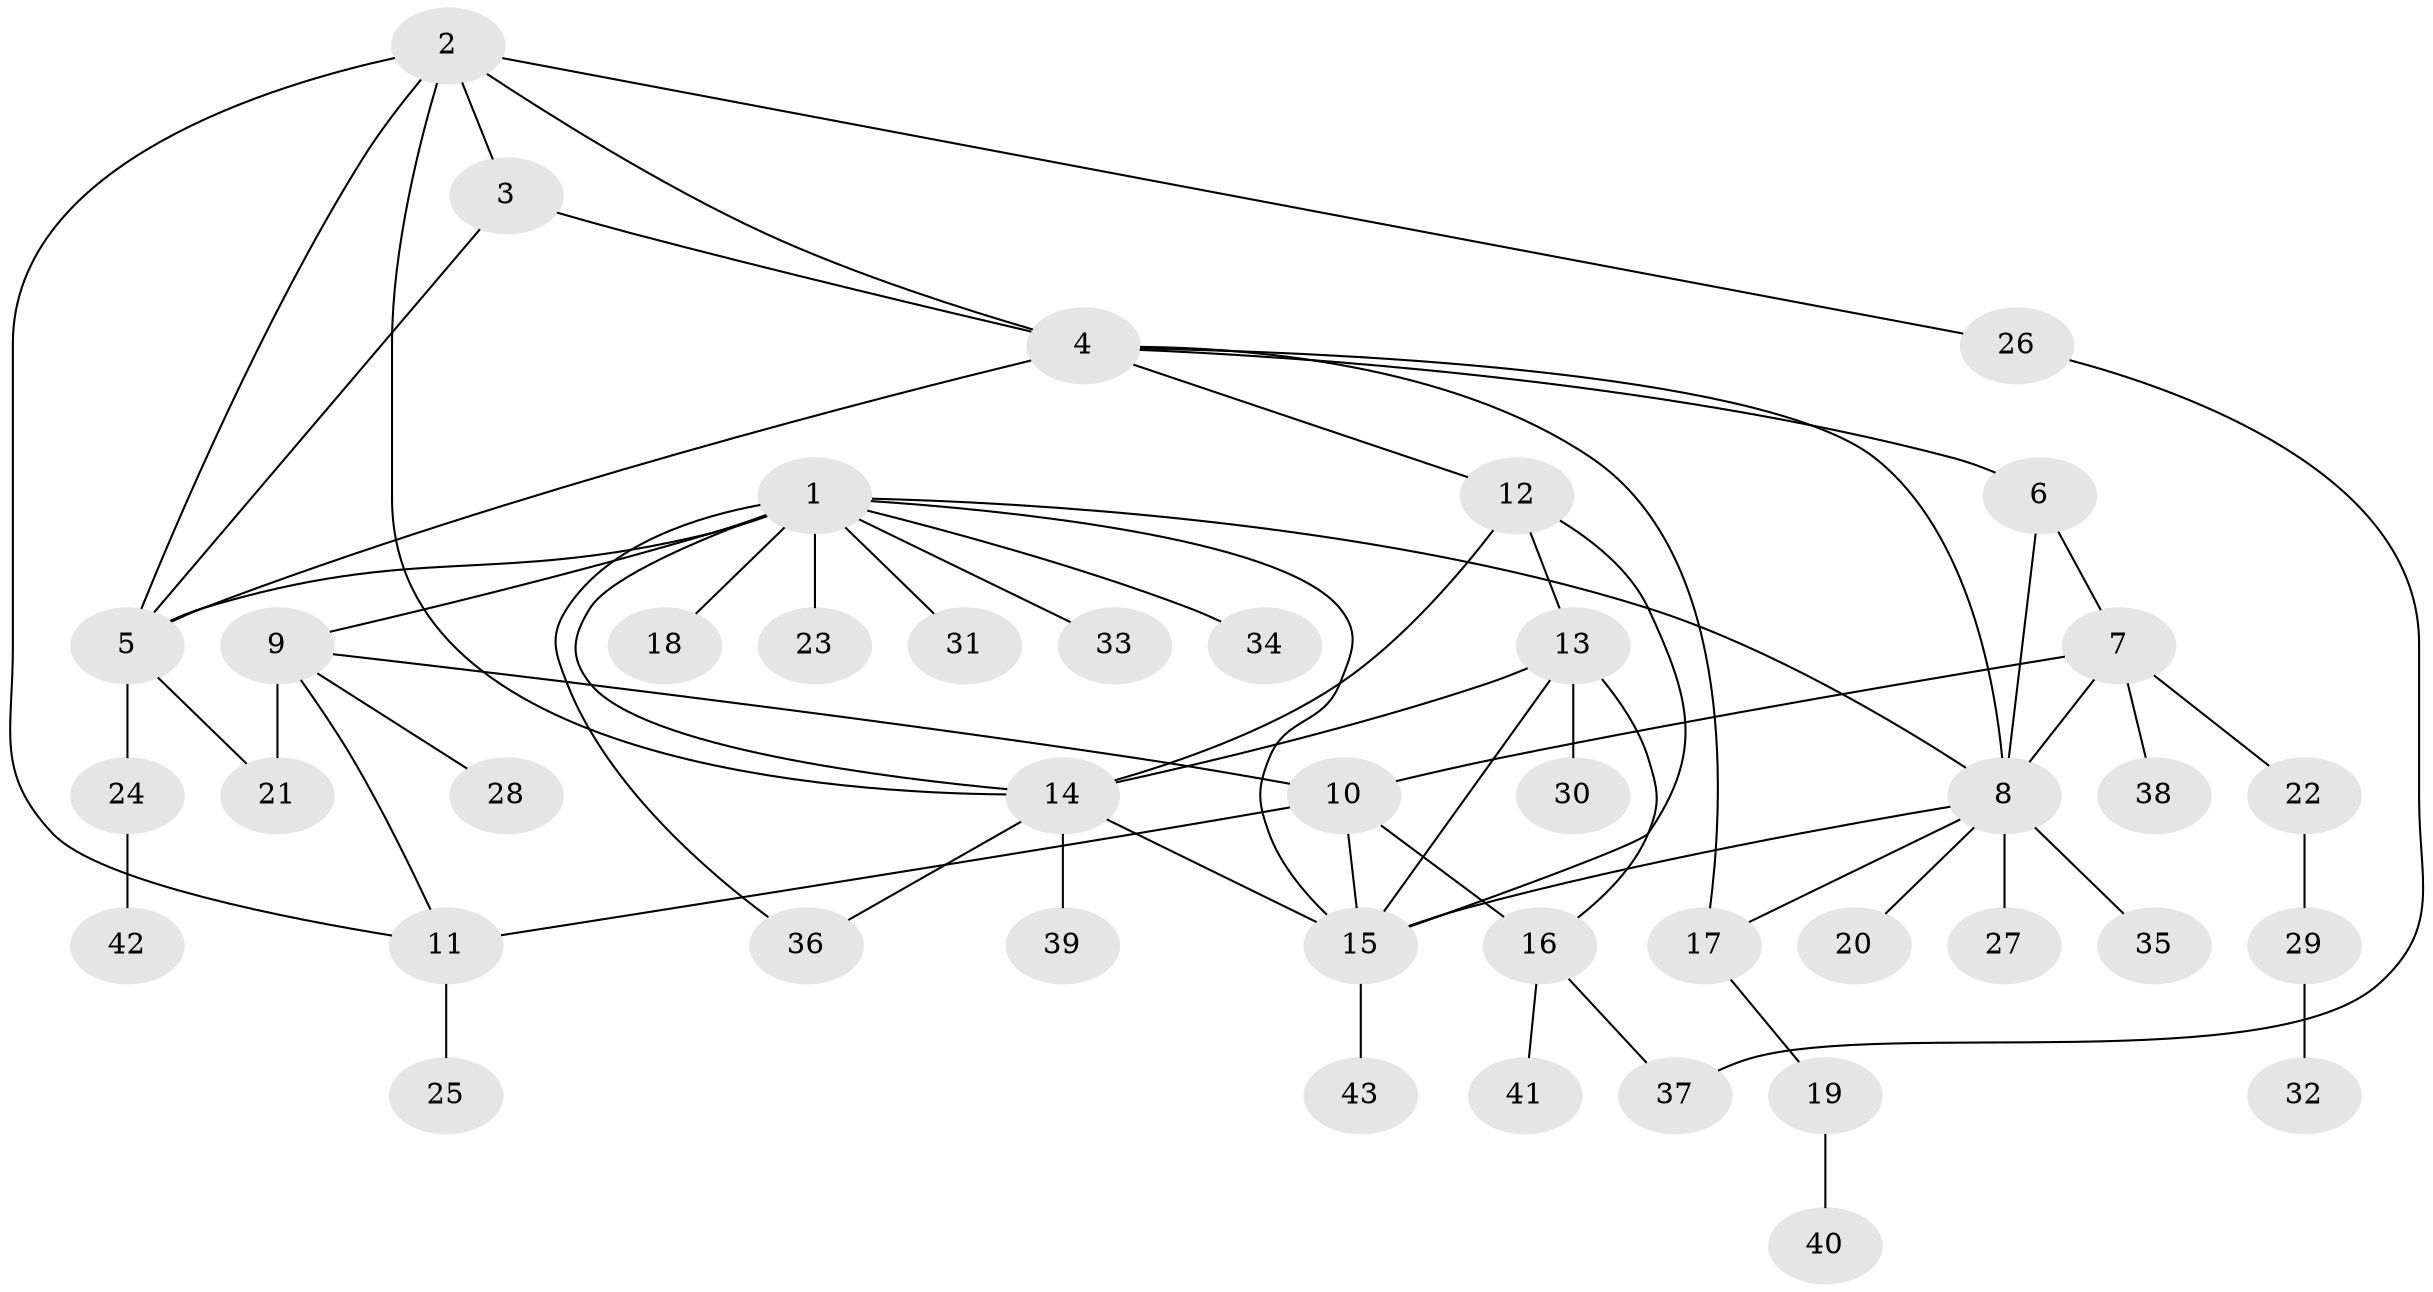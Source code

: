 // original degree distribution, {9: 0.03529411764705882, 5: 0.03529411764705882, 10: 0.023529411764705882, 4: 0.03529411764705882, 7: 0.047058823529411764, 6: 0.023529411764705882, 8: 0.03529411764705882, 3: 0.07058823529411765, 1: 0.5176470588235295, 2: 0.17647058823529413}
// Generated by graph-tools (version 1.1) at 2025/37/03/09/25 02:37:29]
// undirected, 43 vertices, 64 edges
graph export_dot {
graph [start="1"]
  node [color=gray90,style=filled];
  1;
  2;
  3;
  4;
  5;
  6;
  7;
  8;
  9;
  10;
  11;
  12;
  13;
  14;
  15;
  16;
  17;
  18;
  19;
  20;
  21;
  22;
  23;
  24;
  25;
  26;
  27;
  28;
  29;
  30;
  31;
  32;
  33;
  34;
  35;
  36;
  37;
  38;
  39;
  40;
  41;
  42;
  43;
  1 -- 5 [weight=2.0];
  1 -- 8 [weight=2.0];
  1 -- 9 [weight=1.0];
  1 -- 14 [weight=1.0];
  1 -- 15 [weight=1.0];
  1 -- 18 [weight=1.0];
  1 -- 23 [weight=4.0];
  1 -- 31 [weight=1.0];
  1 -- 33 [weight=1.0];
  1 -- 34 [weight=1.0];
  1 -- 36 [weight=1.0];
  2 -- 3 [weight=1.0];
  2 -- 4 [weight=1.0];
  2 -- 5 [weight=1.0];
  2 -- 11 [weight=1.0];
  2 -- 14 [weight=1.0];
  2 -- 26 [weight=1.0];
  3 -- 4 [weight=1.0];
  3 -- 5 [weight=1.0];
  4 -- 5 [weight=2.0];
  4 -- 6 [weight=1.0];
  4 -- 8 [weight=1.0];
  4 -- 12 [weight=1.0];
  4 -- 17 [weight=1.0];
  5 -- 21 [weight=1.0];
  5 -- 24 [weight=1.0];
  6 -- 7 [weight=1.0];
  6 -- 8 [weight=5.0];
  7 -- 8 [weight=2.0];
  7 -- 10 [weight=1.0];
  7 -- 22 [weight=1.0];
  7 -- 38 [weight=1.0];
  8 -- 15 [weight=1.0];
  8 -- 17 [weight=1.0];
  8 -- 20 [weight=1.0];
  8 -- 27 [weight=1.0];
  8 -- 35 [weight=1.0];
  9 -- 10 [weight=2.0];
  9 -- 11 [weight=1.0];
  9 -- 21 [weight=4.0];
  9 -- 28 [weight=1.0];
  10 -- 11 [weight=2.0];
  10 -- 15 [weight=1.0];
  10 -- 16 [weight=1.0];
  11 -- 25 [weight=2.0];
  12 -- 13 [weight=1.0];
  12 -- 14 [weight=1.0];
  12 -- 15 [weight=1.0];
  13 -- 14 [weight=1.0];
  13 -- 15 [weight=1.0];
  13 -- 16 [weight=1.0];
  13 -- 30 [weight=4.0];
  14 -- 15 [weight=1.0];
  14 -- 36 [weight=1.0];
  14 -- 39 [weight=1.0];
  15 -- 43 [weight=1.0];
  16 -- 37 [weight=1.0];
  16 -- 41 [weight=1.0];
  17 -- 19 [weight=1.0];
  19 -- 40 [weight=1.0];
  22 -- 29 [weight=1.0];
  24 -- 42 [weight=1.0];
  26 -- 37 [weight=1.0];
  29 -- 32 [weight=1.0];
}
